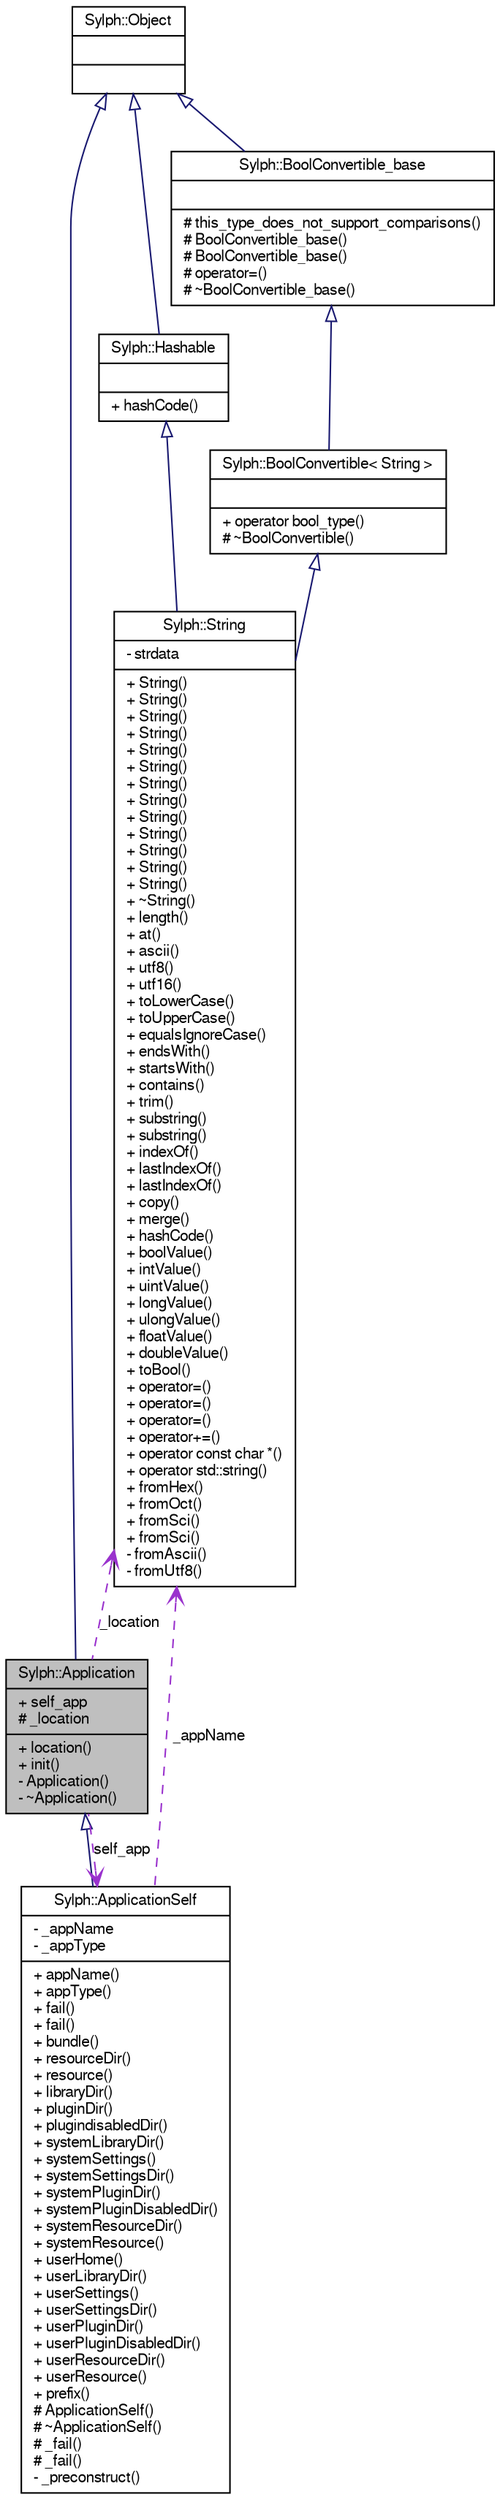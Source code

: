 digraph G
{
  edge [fontname="FreeSans",fontsize="10",labelfontname="FreeSans",labelfontsize="10"];
  node [fontname="FreeSans",fontsize="10",shape=record];
  Node1 [label="{Sylph::Application\n|+ self_app\l# _location\l|+ location()\l+ init()\l- Application()\l- ~Application()\l}",height=0.2,width=0.4,color="black", fillcolor="grey75", style="filled" fontcolor="black"];
  Node2 -> Node1 [dir=back,color="midnightblue",fontsize="10",style="solid",arrowtail="empty",fontname="FreeSans"];
  Node2 [label="{Sylph::Object\n||}",height=0.2,width=0.4,color="black", fillcolor="white", style="filled",URL="$class_sylph_1_1_object.html",tooltip="The root of all classes."];
  Node3 -> Node1 [dir=back,color="darkorchid3",fontsize="10",style="dashed",label="_location",arrowtail="open",fontname="FreeSans"];
  Node3 [label="{Sylph::String\n|- strdata\l|+ String()\l+ String()\l+ String()\l+ String()\l+ String()\l+ String()\l+ String()\l+ String()\l+ String()\l+ String()\l+ String()\l+ String()\l+ String()\l+ ~String()\l+ length()\l+ at()\l+ ascii()\l+ utf8()\l+ utf16()\l+ toLowerCase()\l+ toUpperCase()\l+ equalsIgnoreCase()\l+ endsWith()\l+ startsWith()\l+ contains()\l+ trim()\l+ substring()\l+ substring()\l+ indexOf()\l+ lastIndexOf()\l+ lastIndexOf()\l+ copy()\l+ merge()\l+ hashCode()\l+ boolValue()\l+ intValue()\l+ uintValue()\l+ longValue()\l+ ulongValue()\l+ floatValue()\l+ doubleValue()\l+ toBool()\l+ operator=()\l+ operator=()\l+ operator=()\l+ operator+=()\l+ operator const char *()\l+ operator std::string()\l+ fromHex()\l+ fromOct()\l+ fromSci()\l+ fromSci()\l- fromAscii()\l- fromUtf8()\l}",height=0.2,width=0.4,color="black", fillcolor="white", style="filled",URL="$class_sylph_1_1_string.html",tooltip="The String class represents character strings."];
  Node4 -> Node3 [dir=back,color="midnightblue",fontsize="10",style="solid",arrowtail="empty",fontname="FreeSans"];
  Node4 [label="{Sylph::Hashable\n||+ hashCode()\l}",height=0.2,width=0.4,color="black", fillcolor="white", style="filled",URL="$class_sylph_1_1_hashable.html",tooltip="Interface to indicate this object provides its own hashCode function."];
  Node2 -> Node4 [dir=back,color="midnightblue",fontsize="10",style="solid",arrowtail="empty",fontname="FreeSans"];
  Node5 -> Node3 [dir=back,color="midnightblue",fontsize="10",style="solid",arrowtail="empty",fontname="FreeSans"];
  Node5 [label="{Sylph::BoolConvertible\< String \>\n||+ operator bool_type()\l# ~BoolConvertible()\l}",height=0.2,width=0.4,color="black", fillcolor="white", style="filled",URL="$class_sylph_1_1_bool_convertible.html"];
  Node6 -> Node5 [dir=back,color="midnightblue",fontsize="10",style="solid",arrowtail="empty",fontname="FreeSans"];
  Node6 [label="{Sylph::BoolConvertible_base\n||# this_type_does_not_support_comparisons()\l# BoolConvertible_base()\l# BoolConvertible_base()\l# operator=()\l# ~BoolConvertible_base()\l}",height=0.2,width=0.4,color="black", fillcolor="white", style="filled",URL="$class_sylph_1_1_bool_convertible__base.html",tooltip="Abstract base class for BoolConvertible."];
  Node2 -> Node6 [dir=back,color="midnightblue",fontsize="10",style="solid",arrowtail="empty",fontname="FreeSans"];
  Node7 -> Node1 [dir=back,color="darkorchid3",fontsize="10",style="dashed",label="self_app",arrowtail="open",fontname="FreeSans"];
  Node7 [label="{Sylph::ApplicationSelf\n|- _appName\l- _appType\l|+ appName()\l+ appType()\l+ fail()\l+ fail()\l+ bundle()\l+ resourceDir()\l+ resource()\l+ libraryDir()\l+ pluginDir()\l+ plugindisabledDir()\l+ systemLibraryDir()\l+ systemSettings()\l+ systemSettingsDir()\l+ systemPluginDir()\l+ systemPluginDisabledDir()\l+ systemResourceDir()\l+ systemResource()\l+ userHome()\l+ userLibraryDir()\l+ userSettings()\l+ userSettingsDir()\l+ userPluginDir()\l+ userPluginDisabledDir()\l+ userResourceDir()\l+ userResource()\l+ prefix()\l# ApplicationSelf()\l# ~ApplicationSelf()\l# _fail()\l# _fail()\l- _preconstruct()\l}",height=0.2,width=0.4,color="black", fillcolor="white", style="filled",URL="$class_sylph_1_1_application_self.html",tooltip="An Application representing the currently running application."];
  Node1 -> Node7 [dir=back,color="midnightblue",fontsize="10",style="solid",arrowtail="empty",fontname="FreeSans"];
  Node3 -> Node7 [dir=back,color="darkorchid3",fontsize="10",style="dashed",label="_appName",arrowtail="open",fontname="FreeSans"];
}
